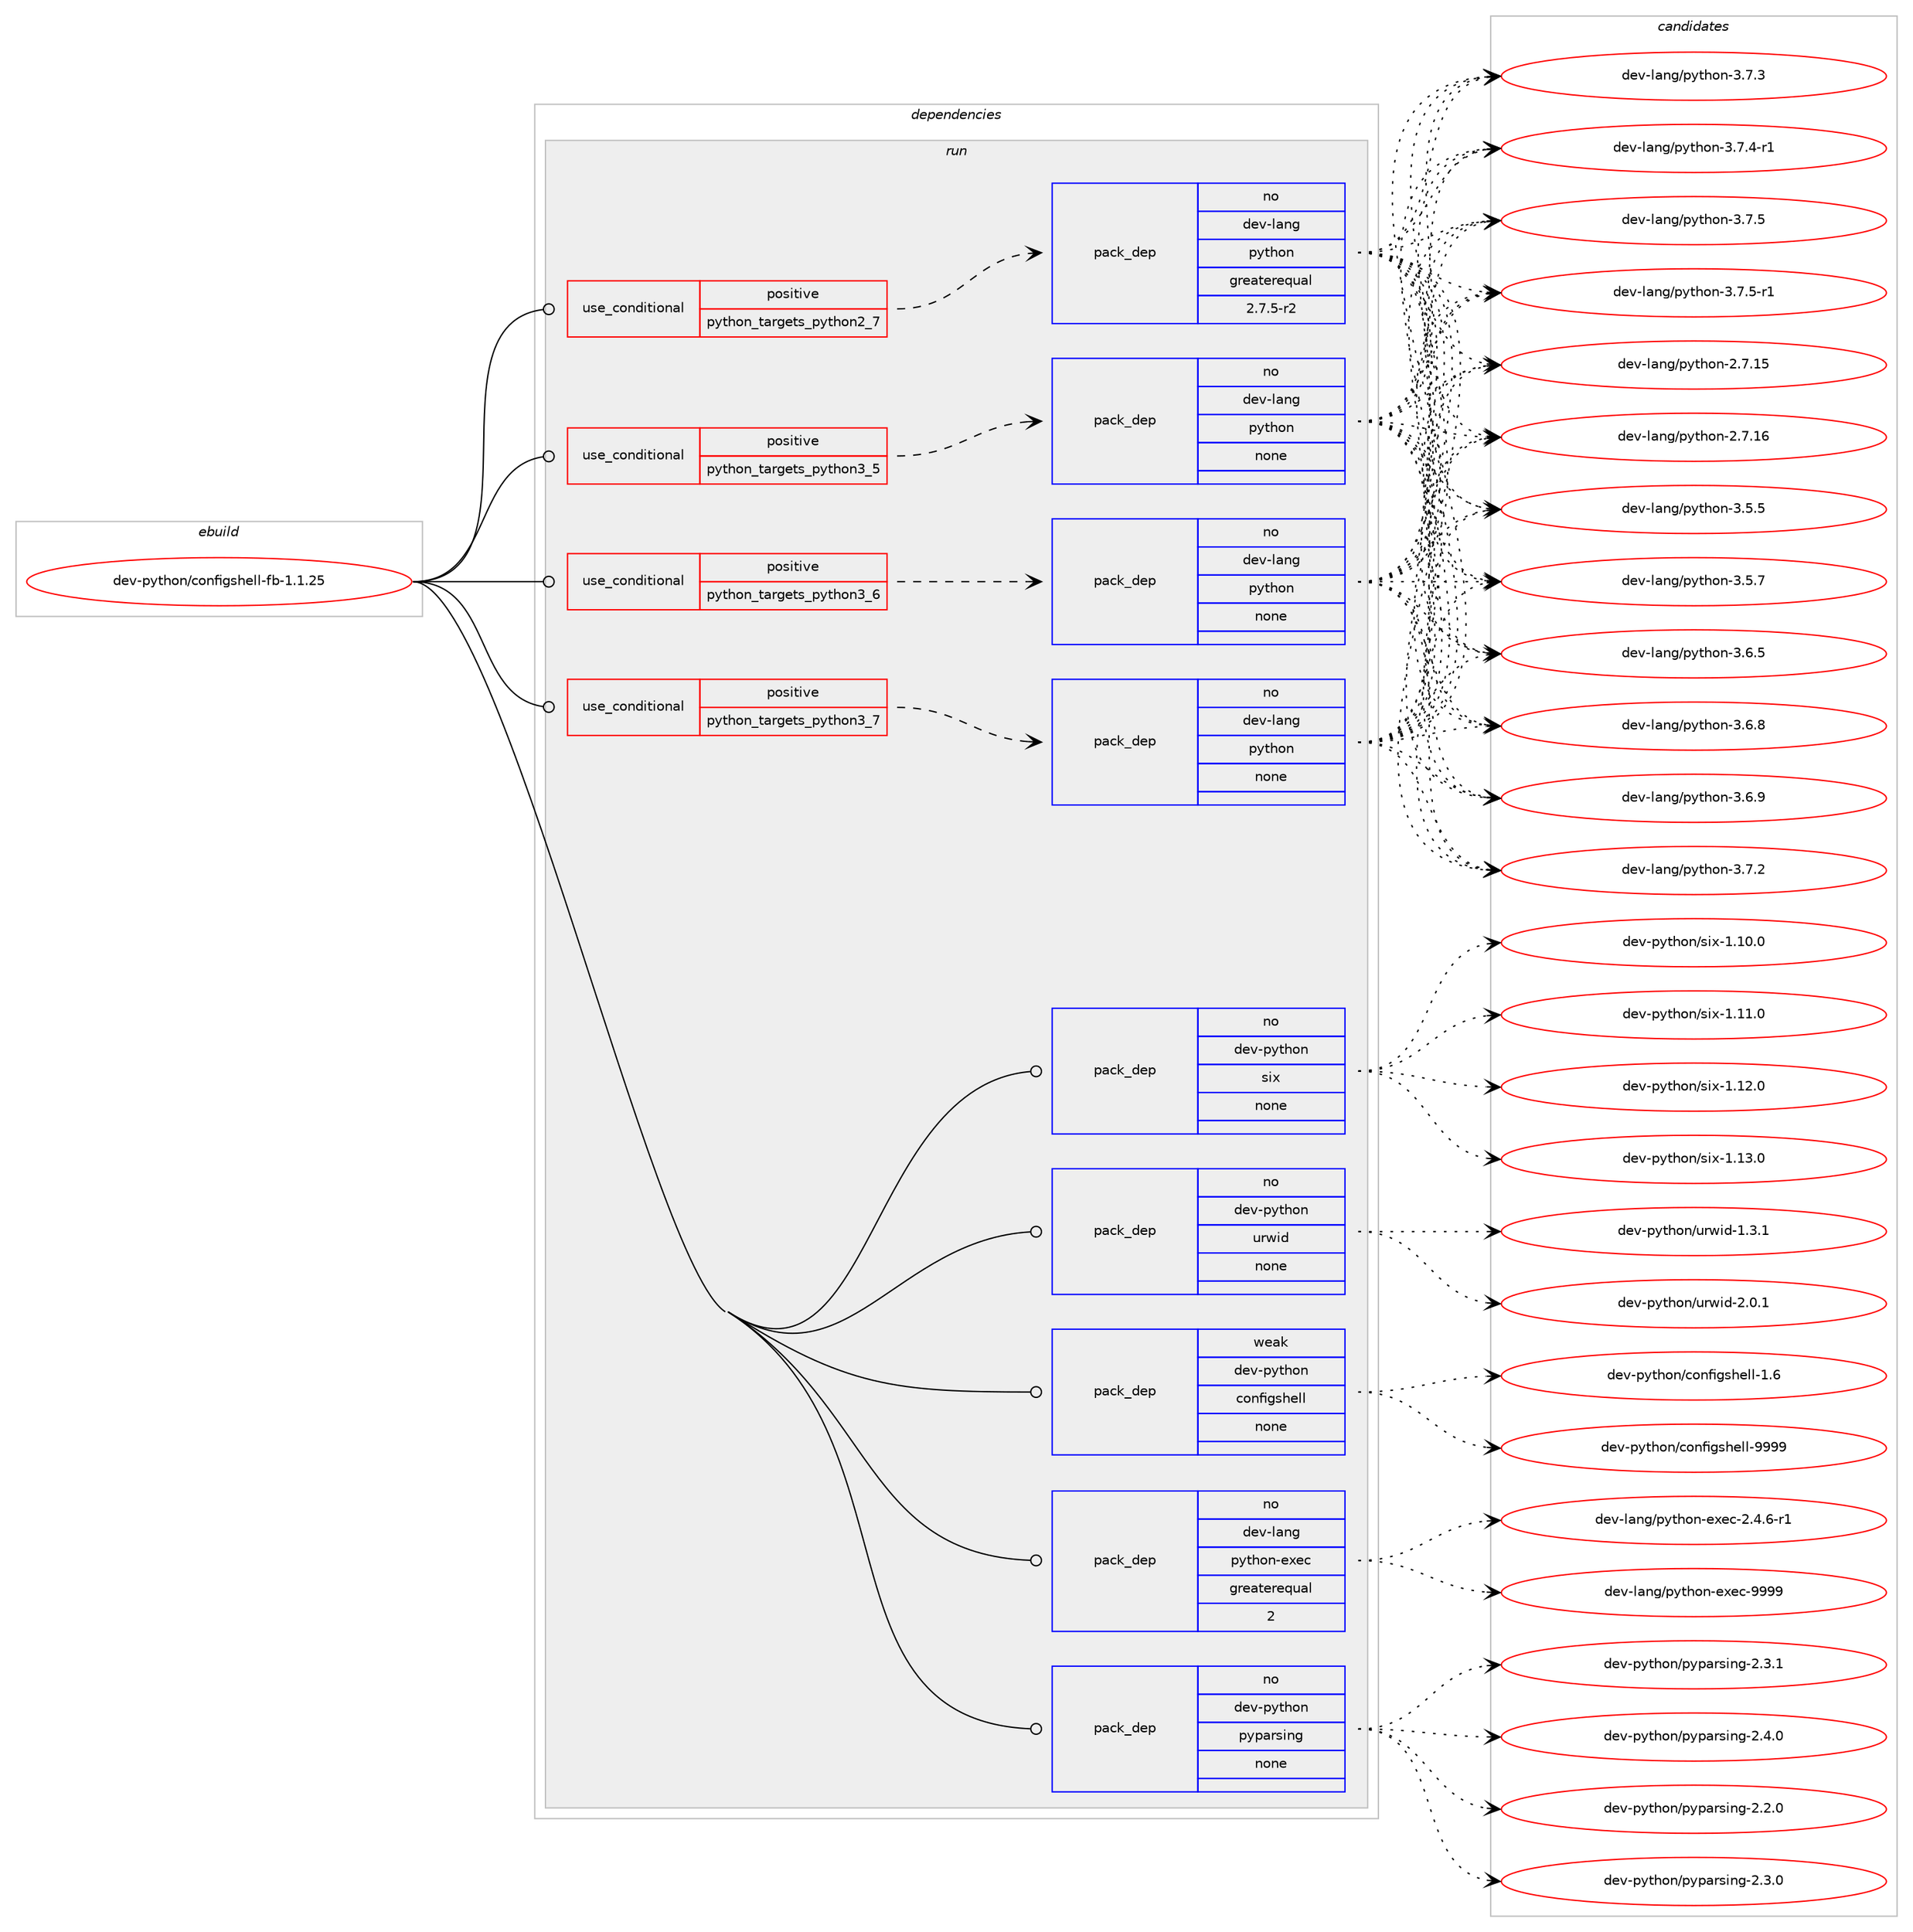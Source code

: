 digraph prolog {

# *************
# Graph options
# *************

newrank=true;
concentrate=true;
compound=true;
graph [rankdir=LR,fontname=Helvetica,fontsize=10,ranksep=1.5];#, ranksep=2.5, nodesep=0.2];
edge  [arrowhead=vee];
node  [fontname=Helvetica,fontsize=10];

# **********
# The ebuild
# **********

subgraph cluster_leftcol {
color=gray;
rank=same;
label=<<i>ebuild</i>>;
id [label="dev-python/configshell-fb-1.1.25", color=red, width=4, href="../dev-python/configshell-fb-1.1.25.svg"];
}

# ****************
# The dependencies
# ****************

subgraph cluster_midcol {
color=gray;
label=<<i>dependencies</i>>;
subgraph cluster_compile {
fillcolor="#eeeeee";
style=filled;
label=<<i>compile</i>>;
}
subgraph cluster_compileandrun {
fillcolor="#eeeeee";
style=filled;
label=<<i>compile and run</i>>;
}
subgraph cluster_run {
fillcolor="#eeeeee";
style=filled;
label=<<i>run</i>>;
subgraph cond137816 {
dependency599757 [label=<<TABLE BORDER="0" CELLBORDER="1" CELLSPACING="0" CELLPADDING="4"><TR><TD ROWSPAN="3" CELLPADDING="10">use_conditional</TD></TR><TR><TD>positive</TD></TR><TR><TD>python_targets_python2_7</TD></TR></TABLE>>, shape=none, color=red];
subgraph pack450162 {
dependency599758 [label=<<TABLE BORDER="0" CELLBORDER="1" CELLSPACING="0" CELLPADDING="4" WIDTH="220"><TR><TD ROWSPAN="6" CELLPADDING="30">pack_dep</TD></TR><TR><TD WIDTH="110">no</TD></TR><TR><TD>dev-lang</TD></TR><TR><TD>python</TD></TR><TR><TD>greaterequal</TD></TR><TR><TD>2.7.5-r2</TD></TR></TABLE>>, shape=none, color=blue];
}
dependency599757:e -> dependency599758:w [weight=20,style="dashed",arrowhead="vee"];
}
id:e -> dependency599757:w [weight=20,style="solid",arrowhead="odot"];
subgraph cond137817 {
dependency599759 [label=<<TABLE BORDER="0" CELLBORDER="1" CELLSPACING="0" CELLPADDING="4"><TR><TD ROWSPAN="3" CELLPADDING="10">use_conditional</TD></TR><TR><TD>positive</TD></TR><TR><TD>python_targets_python3_5</TD></TR></TABLE>>, shape=none, color=red];
subgraph pack450163 {
dependency599760 [label=<<TABLE BORDER="0" CELLBORDER="1" CELLSPACING="0" CELLPADDING="4" WIDTH="220"><TR><TD ROWSPAN="6" CELLPADDING="30">pack_dep</TD></TR><TR><TD WIDTH="110">no</TD></TR><TR><TD>dev-lang</TD></TR><TR><TD>python</TD></TR><TR><TD>none</TD></TR><TR><TD></TD></TR></TABLE>>, shape=none, color=blue];
}
dependency599759:e -> dependency599760:w [weight=20,style="dashed",arrowhead="vee"];
}
id:e -> dependency599759:w [weight=20,style="solid",arrowhead="odot"];
subgraph cond137818 {
dependency599761 [label=<<TABLE BORDER="0" CELLBORDER="1" CELLSPACING="0" CELLPADDING="4"><TR><TD ROWSPAN="3" CELLPADDING="10">use_conditional</TD></TR><TR><TD>positive</TD></TR><TR><TD>python_targets_python3_6</TD></TR></TABLE>>, shape=none, color=red];
subgraph pack450164 {
dependency599762 [label=<<TABLE BORDER="0" CELLBORDER="1" CELLSPACING="0" CELLPADDING="4" WIDTH="220"><TR><TD ROWSPAN="6" CELLPADDING="30">pack_dep</TD></TR><TR><TD WIDTH="110">no</TD></TR><TR><TD>dev-lang</TD></TR><TR><TD>python</TD></TR><TR><TD>none</TD></TR><TR><TD></TD></TR></TABLE>>, shape=none, color=blue];
}
dependency599761:e -> dependency599762:w [weight=20,style="dashed",arrowhead="vee"];
}
id:e -> dependency599761:w [weight=20,style="solid",arrowhead="odot"];
subgraph cond137819 {
dependency599763 [label=<<TABLE BORDER="0" CELLBORDER="1" CELLSPACING="0" CELLPADDING="4"><TR><TD ROWSPAN="3" CELLPADDING="10">use_conditional</TD></TR><TR><TD>positive</TD></TR><TR><TD>python_targets_python3_7</TD></TR></TABLE>>, shape=none, color=red];
subgraph pack450165 {
dependency599764 [label=<<TABLE BORDER="0" CELLBORDER="1" CELLSPACING="0" CELLPADDING="4" WIDTH="220"><TR><TD ROWSPAN="6" CELLPADDING="30">pack_dep</TD></TR><TR><TD WIDTH="110">no</TD></TR><TR><TD>dev-lang</TD></TR><TR><TD>python</TD></TR><TR><TD>none</TD></TR><TR><TD></TD></TR></TABLE>>, shape=none, color=blue];
}
dependency599763:e -> dependency599764:w [weight=20,style="dashed",arrowhead="vee"];
}
id:e -> dependency599763:w [weight=20,style="solid",arrowhead="odot"];
subgraph pack450166 {
dependency599765 [label=<<TABLE BORDER="0" CELLBORDER="1" CELLSPACING="0" CELLPADDING="4" WIDTH="220"><TR><TD ROWSPAN="6" CELLPADDING="30">pack_dep</TD></TR><TR><TD WIDTH="110">no</TD></TR><TR><TD>dev-lang</TD></TR><TR><TD>python-exec</TD></TR><TR><TD>greaterequal</TD></TR><TR><TD>2</TD></TR></TABLE>>, shape=none, color=blue];
}
id:e -> dependency599765:w [weight=20,style="solid",arrowhead="odot"];
subgraph pack450167 {
dependency599766 [label=<<TABLE BORDER="0" CELLBORDER="1" CELLSPACING="0" CELLPADDING="4" WIDTH="220"><TR><TD ROWSPAN="6" CELLPADDING="30">pack_dep</TD></TR><TR><TD WIDTH="110">no</TD></TR><TR><TD>dev-python</TD></TR><TR><TD>pyparsing</TD></TR><TR><TD>none</TD></TR><TR><TD></TD></TR></TABLE>>, shape=none, color=blue];
}
id:e -> dependency599766:w [weight=20,style="solid",arrowhead="odot"];
subgraph pack450168 {
dependency599767 [label=<<TABLE BORDER="0" CELLBORDER="1" CELLSPACING="0" CELLPADDING="4" WIDTH="220"><TR><TD ROWSPAN="6" CELLPADDING="30">pack_dep</TD></TR><TR><TD WIDTH="110">no</TD></TR><TR><TD>dev-python</TD></TR><TR><TD>six</TD></TR><TR><TD>none</TD></TR><TR><TD></TD></TR></TABLE>>, shape=none, color=blue];
}
id:e -> dependency599767:w [weight=20,style="solid",arrowhead="odot"];
subgraph pack450169 {
dependency599768 [label=<<TABLE BORDER="0" CELLBORDER="1" CELLSPACING="0" CELLPADDING="4" WIDTH="220"><TR><TD ROWSPAN="6" CELLPADDING="30">pack_dep</TD></TR><TR><TD WIDTH="110">no</TD></TR><TR><TD>dev-python</TD></TR><TR><TD>urwid</TD></TR><TR><TD>none</TD></TR><TR><TD></TD></TR></TABLE>>, shape=none, color=blue];
}
id:e -> dependency599768:w [weight=20,style="solid",arrowhead="odot"];
subgraph pack450170 {
dependency599769 [label=<<TABLE BORDER="0" CELLBORDER="1" CELLSPACING="0" CELLPADDING="4" WIDTH="220"><TR><TD ROWSPAN="6" CELLPADDING="30">pack_dep</TD></TR><TR><TD WIDTH="110">weak</TD></TR><TR><TD>dev-python</TD></TR><TR><TD>configshell</TD></TR><TR><TD>none</TD></TR><TR><TD></TD></TR></TABLE>>, shape=none, color=blue];
}
id:e -> dependency599769:w [weight=20,style="solid",arrowhead="odot"];
}
}

# **************
# The candidates
# **************

subgraph cluster_choices {
rank=same;
color=gray;
label=<<i>candidates</i>>;

subgraph choice450162 {
color=black;
nodesep=1;
choice10010111845108971101034711212111610411111045504655464953 [label="dev-lang/python-2.7.15", color=red, width=4,href="../dev-lang/python-2.7.15.svg"];
choice10010111845108971101034711212111610411111045504655464954 [label="dev-lang/python-2.7.16", color=red, width=4,href="../dev-lang/python-2.7.16.svg"];
choice100101118451089711010347112121116104111110455146534653 [label="dev-lang/python-3.5.5", color=red, width=4,href="../dev-lang/python-3.5.5.svg"];
choice100101118451089711010347112121116104111110455146534655 [label="dev-lang/python-3.5.7", color=red, width=4,href="../dev-lang/python-3.5.7.svg"];
choice100101118451089711010347112121116104111110455146544653 [label="dev-lang/python-3.6.5", color=red, width=4,href="../dev-lang/python-3.6.5.svg"];
choice100101118451089711010347112121116104111110455146544656 [label="dev-lang/python-3.6.8", color=red, width=4,href="../dev-lang/python-3.6.8.svg"];
choice100101118451089711010347112121116104111110455146544657 [label="dev-lang/python-3.6.9", color=red, width=4,href="../dev-lang/python-3.6.9.svg"];
choice100101118451089711010347112121116104111110455146554650 [label="dev-lang/python-3.7.2", color=red, width=4,href="../dev-lang/python-3.7.2.svg"];
choice100101118451089711010347112121116104111110455146554651 [label="dev-lang/python-3.7.3", color=red, width=4,href="../dev-lang/python-3.7.3.svg"];
choice1001011184510897110103471121211161041111104551465546524511449 [label="dev-lang/python-3.7.4-r1", color=red, width=4,href="../dev-lang/python-3.7.4-r1.svg"];
choice100101118451089711010347112121116104111110455146554653 [label="dev-lang/python-3.7.5", color=red, width=4,href="../dev-lang/python-3.7.5.svg"];
choice1001011184510897110103471121211161041111104551465546534511449 [label="dev-lang/python-3.7.5-r1", color=red, width=4,href="../dev-lang/python-3.7.5-r1.svg"];
dependency599758:e -> choice10010111845108971101034711212111610411111045504655464953:w [style=dotted,weight="100"];
dependency599758:e -> choice10010111845108971101034711212111610411111045504655464954:w [style=dotted,weight="100"];
dependency599758:e -> choice100101118451089711010347112121116104111110455146534653:w [style=dotted,weight="100"];
dependency599758:e -> choice100101118451089711010347112121116104111110455146534655:w [style=dotted,weight="100"];
dependency599758:e -> choice100101118451089711010347112121116104111110455146544653:w [style=dotted,weight="100"];
dependency599758:e -> choice100101118451089711010347112121116104111110455146544656:w [style=dotted,weight="100"];
dependency599758:e -> choice100101118451089711010347112121116104111110455146544657:w [style=dotted,weight="100"];
dependency599758:e -> choice100101118451089711010347112121116104111110455146554650:w [style=dotted,weight="100"];
dependency599758:e -> choice100101118451089711010347112121116104111110455146554651:w [style=dotted,weight="100"];
dependency599758:e -> choice1001011184510897110103471121211161041111104551465546524511449:w [style=dotted,weight="100"];
dependency599758:e -> choice100101118451089711010347112121116104111110455146554653:w [style=dotted,weight="100"];
dependency599758:e -> choice1001011184510897110103471121211161041111104551465546534511449:w [style=dotted,weight="100"];
}
subgraph choice450163 {
color=black;
nodesep=1;
choice10010111845108971101034711212111610411111045504655464953 [label="dev-lang/python-2.7.15", color=red, width=4,href="../dev-lang/python-2.7.15.svg"];
choice10010111845108971101034711212111610411111045504655464954 [label="dev-lang/python-2.7.16", color=red, width=4,href="../dev-lang/python-2.7.16.svg"];
choice100101118451089711010347112121116104111110455146534653 [label="dev-lang/python-3.5.5", color=red, width=4,href="../dev-lang/python-3.5.5.svg"];
choice100101118451089711010347112121116104111110455146534655 [label="dev-lang/python-3.5.7", color=red, width=4,href="../dev-lang/python-3.5.7.svg"];
choice100101118451089711010347112121116104111110455146544653 [label="dev-lang/python-3.6.5", color=red, width=4,href="../dev-lang/python-3.6.5.svg"];
choice100101118451089711010347112121116104111110455146544656 [label="dev-lang/python-3.6.8", color=red, width=4,href="../dev-lang/python-3.6.8.svg"];
choice100101118451089711010347112121116104111110455146544657 [label="dev-lang/python-3.6.9", color=red, width=4,href="../dev-lang/python-3.6.9.svg"];
choice100101118451089711010347112121116104111110455146554650 [label="dev-lang/python-3.7.2", color=red, width=4,href="../dev-lang/python-3.7.2.svg"];
choice100101118451089711010347112121116104111110455146554651 [label="dev-lang/python-3.7.3", color=red, width=4,href="../dev-lang/python-3.7.3.svg"];
choice1001011184510897110103471121211161041111104551465546524511449 [label="dev-lang/python-3.7.4-r1", color=red, width=4,href="../dev-lang/python-3.7.4-r1.svg"];
choice100101118451089711010347112121116104111110455146554653 [label="dev-lang/python-3.7.5", color=red, width=4,href="../dev-lang/python-3.7.5.svg"];
choice1001011184510897110103471121211161041111104551465546534511449 [label="dev-lang/python-3.7.5-r1", color=red, width=4,href="../dev-lang/python-3.7.5-r1.svg"];
dependency599760:e -> choice10010111845108971101034711212111610411111045504655464953:w [style=dotted,weight="100"];
dependency599760:e -> choice10010111845108971101034711212111610411111045504655464954:w [style=dotted,weight="100"];
dependency599760:e -> choice100101118451089711010347112121116104111110455146534653:w [style=dotted,weight="100"];
dependency599760:e -> choice100101118451089711010347112121116104111110455146534655:w [style=dotted,weight="100"];
dependency599760:e -> choice100101118451089711010347112121116104111110455146544653:w [style=dotted,weight="100"];
dependency599760:e -> choice100101118451089711010347112121116104111110455146544656:w [style=dotted,weight="100"];
dependency599760:e -> choice100101118451089711010347112121116104111110455146544657:w [style=dotted,weight="100"];
dependency599760:e -> choice100101118451089711010347112121116104111110455146554650:w [style=dotted,weight="100"];
dependency599760:e -> choice100101118451089711010347112121116104111110455146554651:w [style=dotted,weight="100"];
dependency599760:e -> choice1001011184510897110103471121211161041111104551465546524511449:w [style=dotted,weight="100"];
dependency599760:e -> choice100101118451089711010347112121116104111110455146554653:w [style=dotted,weight="100"];
dependency599760:e -> choice1001011184510897110103471121211161041111104551465546534511449:w [style=dotted,weight="100"];
}
subgraph choice450164 {
color=black;
nodesep=1;
choice10010111845108971101034711212111610411111045504655464953 [label="dev-lang/python-2.7.15", color=red, width=4,href="../dev-lang/python-2.7.15.svg"];
choice10010111845108971101034711212111610411111045504655464954 [label="dev-lang/python-2.7.16", color=red, width=4,href="../dev-lang/python-2.7.16.svg"];
choice100101118451089711010347112121116104111110455146534653 [label="dev-lang/python-3.5.5", color=red, width=4,href="../dev-lang/python-3.5.5.svg"];
choice100101118451089711010347112121116104111110455146534655 [label="dev-lang/python-3.5.7", color=red, width=4,href="../dev-lang/python-3.5.7.svg"];
choice100101118451089711010347112121116104111110455146544653 [label="dev-lang/python-3.6.5", color=red, width=4,href="../dev-lang/python-3.6.5.svg"];
choice100101118451089711010347112121116104111110455146544656 [label="dev-lang/python-3.6.8", color=red, width=4,href="../dev-lang/python-3.6.8.svg"];
choice100101118451089711010347112121116104111110455146544657 [label="dev-lang/python-3.6.9", color=red, width=4,href="../dev-lang/python-3.6.9.svg"];
choice100101118451089711010347112121116104111110455146554650 [label="dev-lang/python-3.7.2", color=red, width=4,href="../dev-lang/python-3.7.2.svg"];
choice100101118451089711010347112121116104111110455146554651 [label="dev-lang/python-3.7.3", color=red, width=4,href="../dev-lang/python-3.7.3.svg"];
choice1001011184510897110103471121211161041111104551465546524511449 [label="dev-lang/python-3.7.4-r1", color=red, width=4,href="../dev-lang/python-3.7.4-r1.svg"];
choice100101118451089711010347112121116104111110455146554653 [label="dev-lang/python-3.7.5", color=red, width=4,href="../dev-lang/python-3.7.5.svg"];
choice1001011184510897110103471121211161041111104551465546534511449 [label="dev-lang/python-3.7.5-r1", color=red, width=4,href="../dev-lang/python-3.7.5-r1.svg"];
dependency599762:e -> choice10010111845108971101034711212111610411111045504655464953:w [style=dotted,weight="100"];
dependency599762:e -> choice10010111845108971101034711212111610411111045504655464954:w [style=dotted,weight="100"];
dependency599762:e -> choice100101118451089711010347112121116104111110455146534653:w [style=dotted,weight="100"];
dependency599762:e -> choice100101118451089711010347112121116104111110455146534655:w [style=dotted,weight="100"];
dependency599762:e -> choice100101118451089711010347112121116104111110455146544653:w [style=dotted,weight="100"];
dependency599762:e -> choice100101118451089711010347112121116104111110455146544656:w [style=dotted,weight="100"];
dependency599762:e -> choice100101118451089711010347112121116104111110455146544657:w [style=dotted,weight="100"];
dependency599762:e -> choice100101118451089711010347112121116104111110455146554650:w [style=dotted,weight="100"];
dependency599762:e -> choice100101118451089711010347112121116104111110455146554651:w [style=dotted,weight="100"];
dependency599762:e -> choice1001011184510897110103471121211161041111104551465546524511449:w [style=dotted,weight="100"];
dependency599762:e -> choice100101118451089711010347112121116104111110455146554653:w [style=dotted,weight="100"];
dependency599762:e -> choice1001011184510897110103471121211161041111104551465546534511449:w [style=dotted,weight="100"];
}
subgraph choice450165 {
color=black;
nodesep=1;
choice10010111845108971101034711212111610411111045504655464953 [label="dev-lang/python-2.7.15", color=red, width=4,href="../dev-lang/python-2.7.15.svg"];
choice10010111845108971101034711212111610411111045504655464954 [label="dev-lang/python-2.7.16", color=red, width=4,href="../dev-lang/python-2.7.16.svg"];
choice100101118451089711010347112121116104111110455146534653 [label="dev-lang/python-3.5.5", color=red, width=4,href="../dev-lang/python-3.5.5.svg"];
choice100101118451089711010347112121116104111110455146534655 [label="dev-lang/python-3.5.7", color=red, width=4,href="../dev-lang/python-3.5.7.svg"];
choice100101118451089711010347112121116104111110455146544653 [label="dev-lang/python-3.6.5", color=red, width=4,href="../dev-lang/python-3.6.5.svg"];
choice100101118451089711010347112121116104111110455146544656 [label="dev-lang/python-3.6.8", color=red, width=4,href="../dev-lang/python-3.6.8.svg"];
choice100101118451089711010347112121116104111110455146544657 [label="dev-lang/python-3.6.9", color=red, width=4,href="../dev-lang/python-3.6.9.svg"];
choice100101118451089711010347112121116104111110455146554650 [label="dev-lang/python-3.7.2", color=red, width=4,href="../dev-lang/python-3.7.2.svg"];
choice100101118451089711010347112121116104111110455146554651 [label="dev-lang/python-3.7.3", color=red, width=4,href="../dev-lang/python-3.7.3.svg"];
choice1001011184510897110103471121211161041111104551465546524511449 [label="dev-lang/python-3.7.4-r1", color=red, width=4,href="../dev-lang/python-3.7.4-r1.svg"];
choice100101118451089711010347112121116104111110455146554653 [label="dev-lang/python-3.7.5", color=red, width=4,href="../dev-lang/python-3.7.5.svg"];
choice1001011184510897110103471121211161041111104551465546534511449 [label="dev-lang/python-3.7.5-r1", color=red, width=4,href="../dev-lang/python-3.7.5-r1.svg"];
dependency599764:e -> choice10010111845108971101034711212111610411111045504655464953:w [style=dotted,weight="100"];
dependency599764:e -> choice10010111845108971101034711212111610411111045504655464954:w [style=dotted,weight="100"];
dependency599764:e -> choice100101118451089711010347112121116104111110455146534653:w [style=dotted,weight="100"];
dependency599764:e -> choice100101118451089711010347112121116104111110455146534655:w [style=dotted,weight="100"];
dependency599764:e -> choice100101118451089711010347112121116104111110455146544653:w [style=dotted,weight="100"];
dependency599764:e -> choice100101118451089711010347112121116104111110455146544656:w [style=dotted,weight="100"];
dependency599764:e -> choice100101118451089711010347112121116104111110455146544657:w [style=dotted,weight="100"];
dependency599764:e -> choice100101118451089711010347112121116104111110455146554650:w [style=dotted,weight="100"];
dependency599764:e -> choice100101118451089711010347112121116104111110455146554651:w [style=dotted,weight="100"];
dependency599764:e -> choice1001011184510897110103471121211161041111104551465546524511449:w [style=dotted,weight="100"];
dependency599764:e -> choice100101118451089711010347112121116104111110455146554653:w [style=dotted,weight="100"];
dependency599764:e -> choice1001011184510897110103471121211161041111104551465546534511449:w [style=dotted,weight="100"];
}
subgraph choice450166 {
color=black;
nodesep=1;
choice10010111845108971101034711212111610411111045101120101994550465246544511449 [label="dev-lang/python-exec-2.4.6-r1", color=red, width=4,href="../dev-lang/python-exec-2.4.6-r1.svg"];
choice10010111845108971101034711212111610411111045101120101994557575757 [label="dev-lang/python-exec-9999", color=red, width=4,href="../dev-lang/python-exec-9999.svg"];
dependency599765:e -> choice10010111845108971101034711212111610411111045101120101994550465246544511449:w [style=dotted,weight="100"];
dependency599765:e -> choice10010111845108971101034711212111610411111045101120101994557575757:w [style=dotted,weight="100"];
}
subgraph choice450167 {
color=black;
nodesep=1;
choice100101118451121211161041111104711212111297114115105110103455046504648 [label="dev-python/pyparsing-2.2.0", color=red, width=4,href="../dev-python/pyparsing-2.2.0.svg"];
choice100101118451121211161041111104711212111297114115105110103455046514648 [label="dev-python/pyparsing-2.3.0", color=red, width=4,href="../dev-python/pyparsing-2.3.0.svg"];
choice100101118451121211161041111104711212111297114115105110103455046514649 [label="dev-python/pyparsing-2.3.1", color=red, width=4,href="../dev-python/pyparsing-2.3.1.svg"];
choice100101118451121211161041111104711212111297114115105110103455046524648 [label="dev-python/pyparsing-2.4.0", color=red, width=4,href="../dev-python/pyparsing-2.4.0.svg"];
dependency599766:e -> choice100101118451121211161041111104711212111297114115105110103455046504648:w [style=dotted,weight="100"];
dependency599766:e -> choice100101118451121211161041111104711212111297114115105110103455046514648:w [style=dotted,weight="100"];
dependency599766:e -> choice100101118451121211161041111104711212111297114115105110103455046514649:w [style=dotted,weight="100"];
dependency599766:e -> choice100101118451121211161041111104711212111297114115105110103455046524648:w [style=dotted,weight="100"];
}
subgraph choice450168 {
color=black;
nodesep=1;
choice100101118451121211161041111104711510512045494649484648 [label="dev-python/six-1.10.0", color=red, width=4,href="../dev-python/six-1.10.0.svg"];
choice100101118451121211161041111104711510512045494649494648 [label="dev-python/six-1.11.0", color=red, width=4,href="../dev-python/six-1.11.0.svg"];
choice100101118451121211161041111104711510512045494649504648 [label="dev-python/six-1.12.0", color=red, width=4,href="../dev-python/six-1.12.0.svg"];
choice100101118451121211161041111104711510512045494649514648 [label="dev-python/six-1.13.0", color=red, width=4,href="../dev-python/six-1.13.0.svg"];
dependency599767:e -> choice100101118451121211161041111104711510512045494649484648:w [style=dotted,weight="100"];
dependency599767:e -> choice100101118451121211161041111104711510512045494649494648:w [style=dotted,weight="100"];
dependency599767:e -> choice100101118451121211161041111104711510512045494649504648:w [style=dotted,weight="100"];
dependency599767:e -> choice100101118451121211161041111104711510512045494649514648:w [style=dotted,weight="100"];
}
subgraph choice450169 {
color=black;
nodesep=1;
choice1001011184511212111610411111047117114119105100454946514649 [label="dev-python/urwid-1.3.1", color=red, width=4,href="../dev-python/urwid-1.3.1.svg"];
choice1001011184511212111610411111047117114119105100455046484649 [label="dev-python/urwid-2.0.1", color=red, width=4,href="../dev-python/urwid-2.0.1.svg"];
dependency599768:e -> choice1001011184511212111610411111047117114119105100454946514649:w [style=dotted,weight="100"];
dependency599768:e -> choice1001011184511212111610411111047117114119105100455046484649:w [style=dotted,weight="100"];
}
subgraph choice450170 {
color=black;
nodesep=1;
choice10010111845112121116104111110479911111010210510311510410110810845494654 [label="dev-python/configshell-1.6", color=red, width=4,href="../dev-python/configshell-1.6.svg"];
choice1001011184511212111610411111047991111101021051031151041011081084557575757 [label="dev-python/configshell-9999", color=red, width=4,href="../dev-python/configshell-9999.svg"];
dependency599769:e -> choice10010111845112121116104111110479911111010210510311510410110810845494654:w [style=dotted,weight="100"];
dependency599769:e -> choice1001011184511212111610411111047991111101021051031151041011081084557575757:w [style=dotted,weight="100"];
}
}

}
